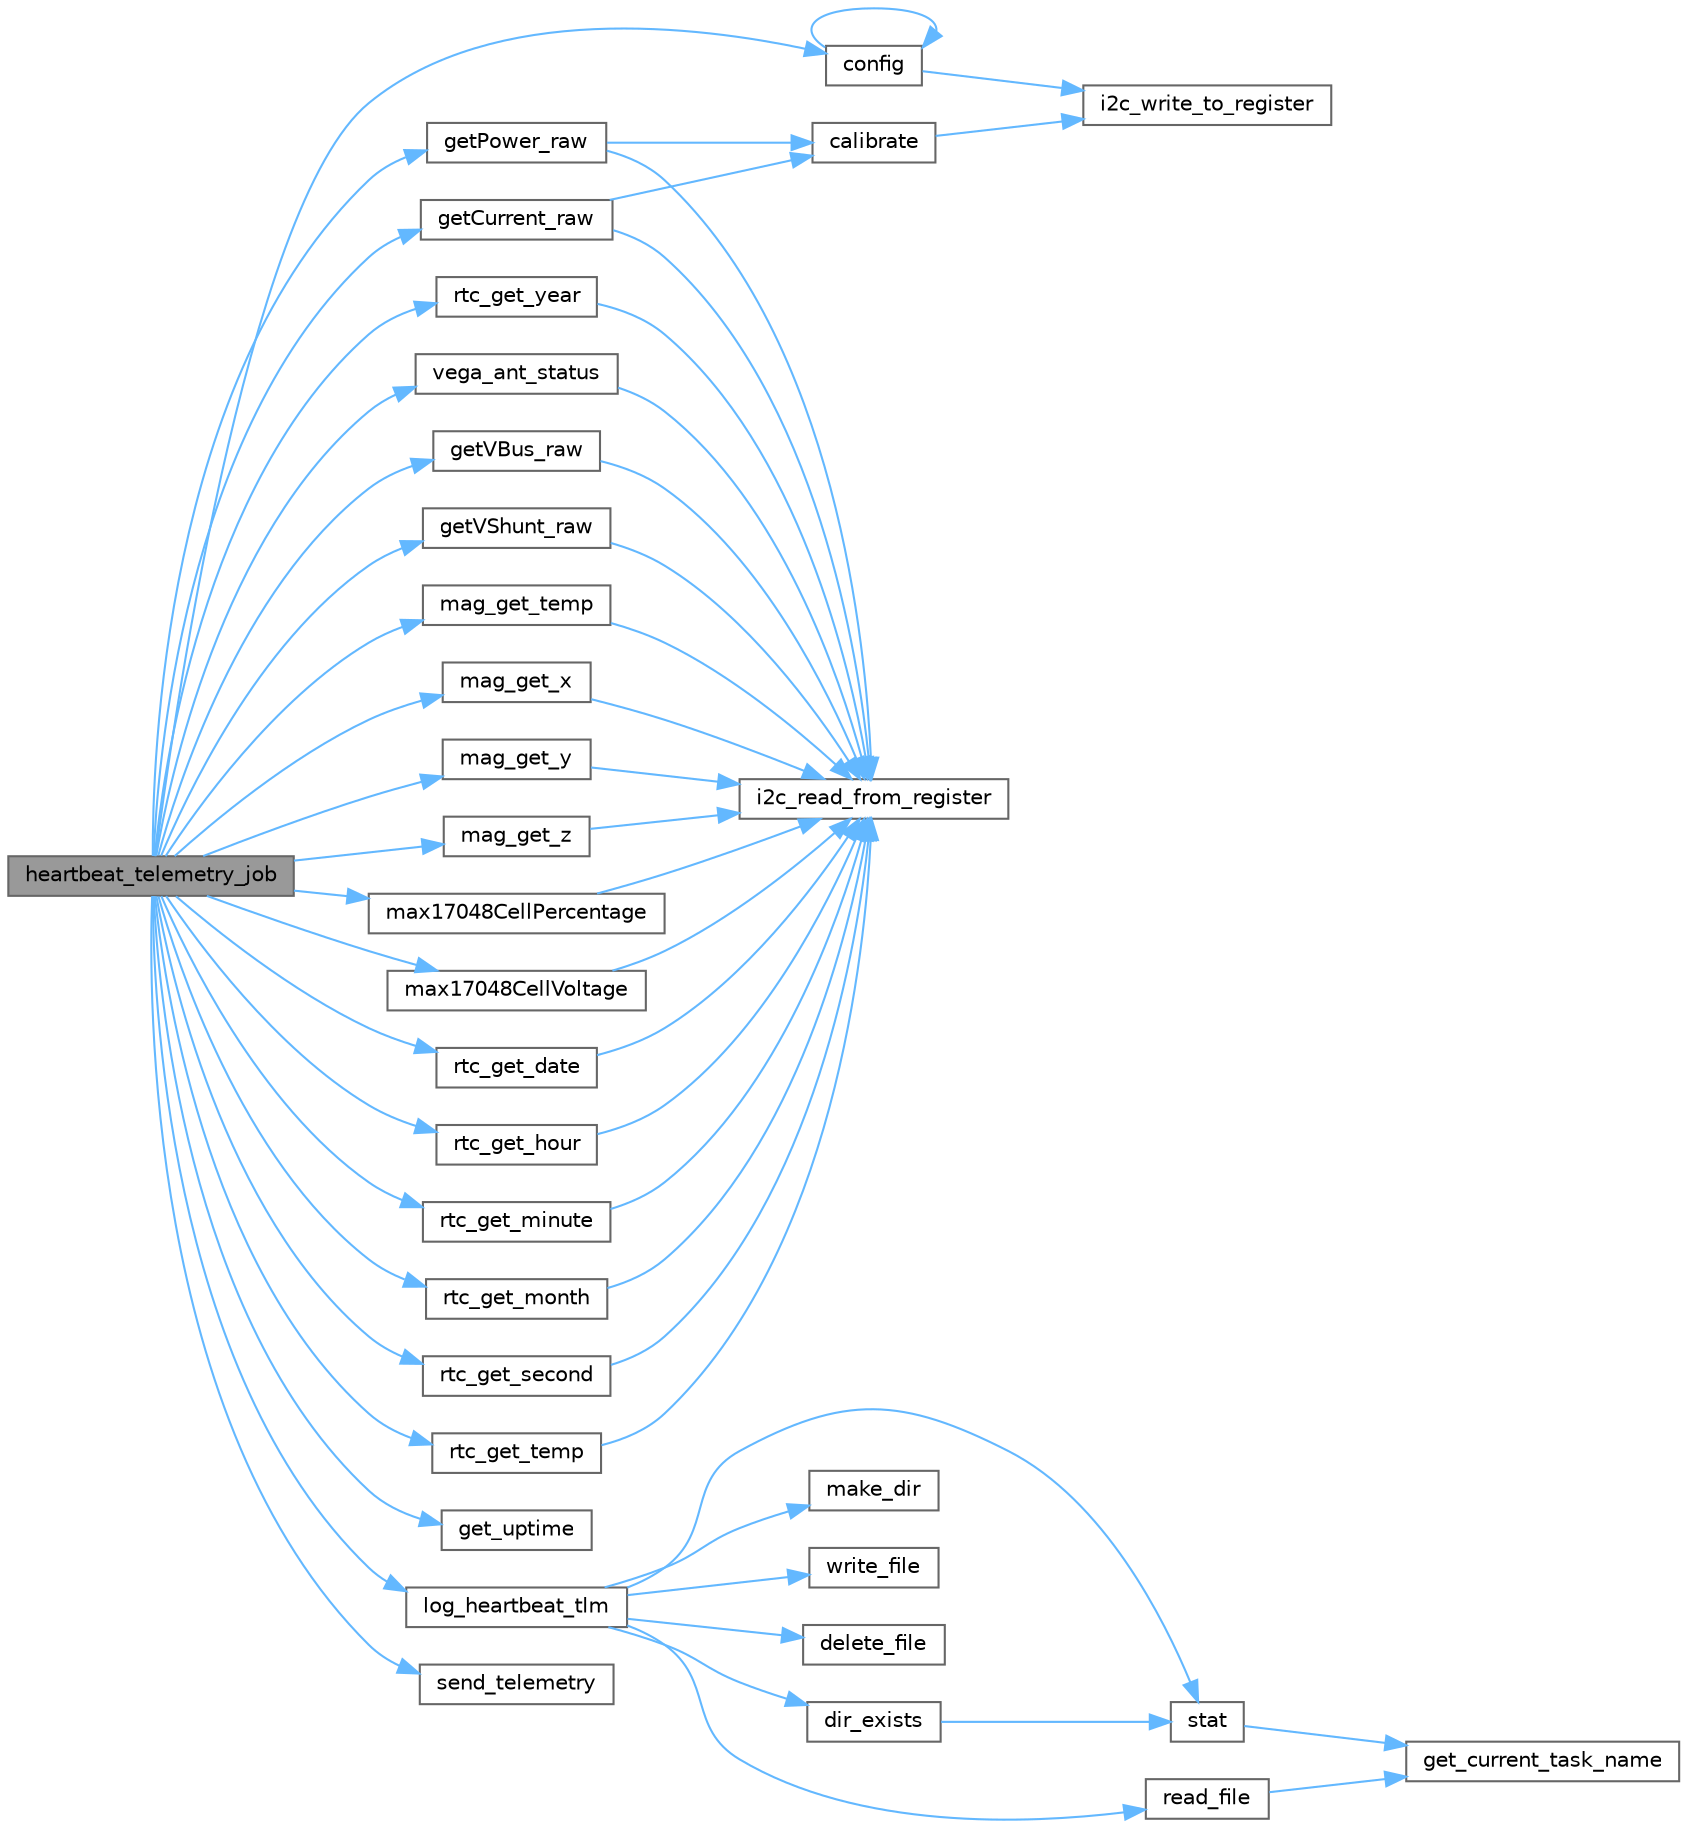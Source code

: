 digraph "heartbeat_telemetry_job"
{
 // INTERACTIVE_SVG=YES
 // LATEX_PDF_SIZE
  bgcolor="transparent";
  edge [fontname=Helvetica,fontsize=10,labelfontname=Helvetica,labelfontsize=10];
  node [fontname=Helvetica,fontsize=10,shape=box,height=0.2,width=0.4];
  rankdir="LR";
  Node1 [id="Node000001",label="heartbeat_telemetry_job",height=0.2,width=0.4,color="gray40", fillcolor="grey60", style="filled", fontcolor="black",tooltip=" "];
  Node1 -> Node2 [id="edge1_Node000001_Node000002",color="steelblue1",style="solid",tooltip=" "];
  Node2 [id="Node000002",label="config",height=0.2,width=0.4,color="grey40", fillcolor="white", style="filled",URL="$ina219_8c.html#a9ffe93da633c2f6008fac2f2da36ab72",tooltip=" "];
  Node2 -> Node2 [id="edge2_Node000002_Node000002",color="steelblue1",style="solid",tooltip=" "];
  Node2 -> Node3 [id="edge3_Node000002_Node000003",color="steelblue1",style="solid",tooltip=" "];
  Node3 [id="Node000003",label="i2c_write_to_register",height=0.2,width=0.4,color="grey40", fillcolor="white", style="filled",URL="$i2c_8c.html#a73f9c3581b5d48d5db9c6c445034a970",tooltip=" "];
  Node1 -> Node4 [id="edge4_Node000001_Node000004",color="steelblue1",style="solid",tooltip=" "];
  Node4 [id="Node000004",label="get_uptime",height=0.2,width=0.4,color="grey40", fillcolor="white", style="filled",URL="$timing_8c.html#a7cef17ffb0e9db503a077191e1a4b013",tooltip=" "];
  Node1 -> Node5 [id="edge5_Node000001_Node000005",color="steelblue1",style="solid",tooltip=" "];
  Node5 [id="Node000005",label="getCurrent_raw",height=0.2,width=0.4,color="grey40", fillcolor="white", style="filled",URL="$ina219_8c.html#a7a37de137b1bb2ec0149be505ec84ffe",tooltip=" "];
  Node5 -> Node6 [id="edge6_Node000005_Node000006",color="steelblue1",style="solid",tooltip=" "];
  Node6 [id="Node000006",label="calibrate",height=0.2,width=0.4,color="grey40", fillcolor="white", style="filled",URL="$ina219_8c.html#a75d20b3960f7d7688d27f264f02eb98a",tooltip=" "];
  Node6 -> Node3 [id="edge7_Node000006_Node000003",color="steelblue1",style="solid",tooltip=" "];
  Node5 -> Node7 [id="edge8_Node000005_Node000007",color="steelblue1",style="solid",tooltip=" "];
  Node7 [id="Node000007",label="i2c_read_from_register",height=0.2,width=0.4,color="grey40", fillcolor="white", style="filled",URL="$i2c_8c.html#afd489cf93d14a907e09132068de8e1c9",tooltip=" "];
  Node1 -> Node8 [id="edge9_Node000001_Node000008",color="steelblue1",style="solid",tooltip=" "];
  Node8 [id="Node000008",label="getPower_raw",height=0.2,width=0.4,color="grey40", fillcolor="white", style="filled",URL="$ina219_8c.html#aeb76d9007b107e997adfd60ab4d3bae0",tooltip=" "];
  Node8 -> Node6 [id="edge10_Node000008_Node000006",color="steelblue1",style="solid",tooltip=" "];
  Node8 -> Node7 [id="edge11_Node000008_Node000007",color="steelblue1",style="solid",tooltip=" "];
  Node1 -> Node9 [id="edge12_Node000001_Node000009",color="steelblue1",style="solid",tooltip=" "];
  Node9 [id="Node000009",label="getVBus_raw",height=0.2,width=0.4,color="grey40", fillcolor="white", style="filled",URL="$ina219_8c.html#acc82e6e7a3a8b48efe1ad86f421dcad0",tooltip=" "];
  Node9 -> Node7 [id="edge13_Node000009_Node000007",color="steelblue1",style="solid",tooltip=" "];
  Node1 -> Node10 [id="edge14_Node000001_Node000010",color="steelblue1",style="solid",tooltip=" "];
  Node10 [id="Node000010",label="getVShunt_raw",height=0.2,width=0.4,color="grey40", fillcolor="white", style="filled",URL="$ina219_8c.html#a0ef96929110f3bf77d9da6940841b7a3",tooltip=" "];
  Node10 -> Node7 [id="edge15_Node000010_Node000007",color="steelblue1",style="solid",tooltip=" "];
  Node1 -> Node11 [id="edge16_Node000001_Node000011",color="steelblue1",style="solid",tooltip=" "];
  Node11 [id="Node000011",label="log_heartbeat_tlm",height=0.2,width=0.4,color="grey40", fillcolor="white", style="filled",URL="$hb__tlm__log_8c.html#a06d9003c959538dac30ed99c0f01db0f",tooltip=" "];
  Node11 -> Node12 [id="edge17_Node000011_Node000012",color="steelblue1",style="solid",tooltip=" "];
  Node12 [id="Node000012",label="delete_file",height=0.2,width=0.4,color="grey40", fillcolor="white", style="filled",URL="$filesystem_8c.html#a02c1e03f51146617a18f5bcc96099220",tooltip=" "];
  Node11 -> Node13 [id="edge18_Node000011_Node000013",color="steelblue1",style="solid",tooltip=" "];
  Node13 [id="Node000013",label="dir_exists",height=0.2,width=0.4,color="grey40", fillcolor="white", style="filled",URL="$filesystem_8c.html#a6c3bed1f355bd1952d7ffa87405828c6",tooltip=" "];
  Node13 -> Node14 [id="edge19_Node000013_Node000014",color="steelblue1",style="solid",tooltip=" "];
  Node14 [id="Node000014",label="stat",height=0.2,width=0.4,color="grey40", fillcolor="white", style="filled",URL="$filesystem_8c.html#aa109ff29a72d1beadda58bb3a54185b6",tooltip=" "];
  Node14 -> Node15 [id="edge20_Node000014_Node000015",color="steelblue1",style="solid",tooltip=" "];
  Node15 [id="Node000015",label="get_current_task_name",height=0.2,width=0.4,color="grey40", fillcolor="white", style="filled",URL="$utilities_2src_2log_8c.html#a4b048be24c6c7f622a6bc6c6bf8ac435",tooltip=" "];
  Node11 -> Node16 [id="edge21_Node000011_Node000016",color="steelblue1",style="solid",tooltip=" "];
  Node16 [id="Node000016",label="make_dir",height=0.2,width=0.4,color="grey40", fillcolor="white", style="filled",URL="$filesystem_8c.html#a20ca64a89158ccc1eb3f714b3d8725f5",tooltip=" "];
  Node11 -> Node17 [id="edge22_Node000011_Node000017",color="steelblue1",style="solid",tooltip=" "];
  Node17 [id="Node000017",label="read_file",height=0.2,width=0.4,color="grey40", fillcolor="white", style="filled",URL="$filesystem_8c.html#ab92b1f0beb3be903677f3293d0430b62",tooltip=" "];
  Node17 -> Node15 [id="edge23_Node000017_Node000015",color="steelblue1",style="solid",tooltip=" "];
  Node11 -> Node14 [id="edge24_Node000011_Node000014",color="steelblue1",style="solid",tooltip=" "];
  Node11 -> Node18 [id="edge25_Node000011_Node000018",color="steelblue1",style="solid",tooltip=" "];
  Node18 [id="Node000018",label="write_file",height=0.2,width=0.4,color="grey40", fillcolor="white", style="filled",URL="$filesystem_8c.html#a8e5a51c709e9d6229c1974435475292a",tooltip=" "];
  Node1 -> Node19 [id="edge26_Node000001_Node000019",color="steelblue1",style="solid",tooltip=" "];
  Node19 [id="Node000019",label="mag_get_temp",height=0.2,width=0.4,color="grey40", fillcolor="white", style="filled",URL="$mag__lis3mdltr_8c.html#a7701b495ff94874c5d3bbd940b8f99ff",tooltip=" "];
  Node19 -> Node7 [id="edge27_Node000019_Node000007",color="steelblue1",style="solid",tooltip=" "];
  Node1 -> Node20 [id="edge28_Node000001_Node000020",color="steelblue1",style="solid",tooltip=" "];
  Node20 [id="Node000020",label="mag_get_x",height=0.2,width=0.4,color="grey40", fillcolor="white", style="filled",URL="$mag__lis3mdltr_8c.html#a38a61bd16b9dfb232231f3518d803b65",tooltip=" "];
  Node20 -> Node7 [id="edge29_Node000020_Node000007",color="steelblue1",style="solid",tooltip=" "];
  Node1 -> Node21 [id="edge30_Node000001_Node000021",color="steelblue1",style="solid",tooltip=" "];
  Node21 [id="Node000021",label="mag_get_y",height=0.2,width=0.4,color="grey40", fillcolor="white", style="filled",URL="$mag__lis3mdltr_8c.html#a47dbf866e595e1b959c9da3b594dcc7d",tooltip=" "];
  Node21 -> Node7 [id="edge31_Node000021_Node000007",color="steelblue1",style="solid",tooltip=" "];
  Node1 -> Node22 [id="edge32_Node000001_Node000022",color="steelblue1",style="solid",tooltip=" "];
  Node22 [id="Node000022",label="mag_get_z",height=0.2,width=0.4,color="grey40", fillcolor="white", style="filled",URL="$mag__lis3mdltr_8c.html#ae8775374a424d7f7cce47046c180954d",tooltip=" "];
  Node22 -> Node7 [id="edge33_Node000022_Node000007",color="steelblue1",style="solid",tooltip=" "];
  Node1 -> Node23 [id="edge34_Node000001_Node000023",color="steelblue1",style="solid",tooltip=" "];
  Node23 [id="Node000023",label="max17048CellPercentage",height=0.2,width=0.4,color="grey40", fillcolor="white", style="filled",URL="$simulator_2drivers_2include_2max17048_8h.html#ad9a75a9c9fa941599b507163dc5c223a",tooltip=" "];
  Node23 -> Node7 [id="edge35_Node000023_Node000007",color="steelblue1",style="solid",tooltip=" "];
  Node1 -> Node24 [id="edge36_Node000001_Node000024",color="steelblue1",style="solid",tooltip=" "];
  Node24 [id="Node000024",label="max17048CellVoltage",height=0.2,width=0.4,color="grey40", fillcolor="white", style="filled",URL="$max17048_8c.html#adf384268b2363eadca0fdb81281a1a6f",tooltip=" "];
  Node24 -> Node7 [id="edge37_Node000024_Node000007",color="steelblue1",style="solid",tooltip=" "];
  Node1 -> Node25 [id="edge38_Node000001_Node000025",color="steelblue1",style="solid",tooltip=" "];
  Node25 [id="Node000025",label="rtc_get_date",height=0.2,width=0.4,color="grey40", fillcolor="white", style="filled",URL="$rtc__ds3231_8c.html#a4d9ecc8e912cc84cd50c842a8d69e70e",tooltip=" "];
  Node25 -> Node7 [id="edge39_Node000025_Node000007",color="steelblue1",style="solid",tooltip=" "];
  Node1 -> Node26 [id="edge40_Node000001_Node000026",color="steelblue1",style="solid",tooltip=" "];
  Node26 [id="Node000026",label="rtc_get_hour",height=0.2,width=0.4,color="grey40", fillcolor="white", style="filled",URL="$rtc__ds3231_8c.html#a50130551fb17b3228d45e86ff7b634c3",tooltip=" "];
  Node26 -> Node7 [id="edge41_Node000026_Node000007",color="steelblue1",style="solid",tooltip=" "];
  Node1 -> Node27 [id="edge42_Node000001_Node000027",color="steelblue1",style="solid",tooltip=" "];
  Node27 [id="Node000027",label="rtc_get_minute",height=0.2,width=0.4,color="grey40", fillcolor="white", style="filled",URL="$rtc__ds3231_8c.html#a37b2be869bea794d2fdfa8869baaa26d",tooltip=" "];
  Node27 -> Node7 [id="edge43_Node000027_Node000007",color="steelblue1",style="solid",tooltip=" "];
  Node1 -> Node28 [id="edge44_Node000001_Node000028",color="steelblue1",style="solid",tooltip=" "];
  Node28 [id="Node000028",label="rtc_get_month",height=0.2,width=0.4,color="grey40", fillcolor="white", style="filled",URL="$rtc__ds3231_8c.html#a21b982cbe42fb3a2a10755cc9cb1f3f8",tooltip=" "];
  Node28 -> Node7 [id="edge45_Node000028_Node000007",color="steelblue1",style="solid",tooltip=" "];
  Node1 -> Node29 [id="edge46_Node000001_Node000029",color="steelblue1",style="solid",tooltip=" "];
  Node29 [id="Node000029",label="rtc_get_second",height=0.2,width=0.4,color="grey40", fillcolor="white", style="filled",URL="$rtc__ds3231_8c.html#a663d94e64990cdf62b9f4f740b94bfab",tooltip=" "];
  Node29 -> Node7 [id="edge47_Node000029_Node000007",color="steelblue1",style="solid",tooltip=" "];
  Node1 -> Node30 [id="edge48_Node000001_Node000030",color="steelblue1",style="solid",tooltip=" "];
  Node30 [id="Node000030",label="rtc_get_temp",height=0.2,width=0.4,color="grey40", fillcolor="white", style="filled",URL="$rtc__ds3231_8c.html#a787d50004f6b318e952f813800188f89",tooltip=" "];
  Node30 -> Node7 [id="edge49_Node000030_Node000007",color="steelblue1",style="solid",tooltip=" "];
  Node1 -> Node31 [id="edge50_Node000001_Node000031",color="steelblue1",style="solid",tooltip=" "];
  Node31 [id="Node000031",label="rtc_get_year",height=0.2,width=0.4,color="grey40", fillcolor="white", style="filled",URL="$rtc__ds3231_8c.html#ab763e064ad555e3e2b0f21d4e78c0d76",tooltip=" "];
  Node31 -> Node7 [id="edge51_Node000031_Node000007",color="steelblue1",style="solid",tooltip=" "];
  Node1 -> Node32 [id="edge52_Node000001_Node000032",color="steelblue1",style="solid",tooltip=" "];
  Node32 [id="Node000032",label="send_telemetry",height=0.2,width=0.4,color="grey40", fillcolor="white", style="filled",URL="$telemetry_8c.html#a6dbf6c6cfd75451e5642ca0b64bf7f5a",tooltip=" "];
  Node1 -> Node33 [id="edge53_Node000001_Node000033",color="steelblue1",style="solid",tooltip=" "];
  Node33 [id="Node000033",label="vega_ant_status",height=0.2,width=0.4,color="grey40", fillcolor="white", style="filled",URL="$vega__ant_8c.html#a6377b53e9c676bceaa38ec9ddeb7fd28",tooltip=" "];
  Node33 -> Node7 [id="edge54_Node000033_Node000007",color="steelblue1",style="solid",tooltip=" "];
}
